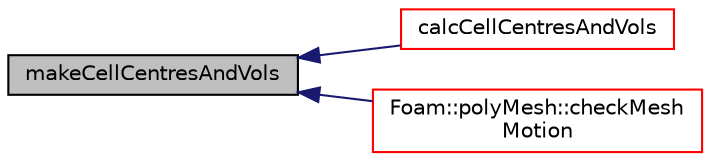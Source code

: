 digraph "makeCellCentresAndVols"
{
  bgcolor="transparent";
  edge [fontname="Helvetica",fontsize="10",labelfontname="Helvetica",labelfontsize="10"];
  node [fontname="Helvetica",fontsize="10",shape=record];
  rankdir="LR";
  Node1 [label="makeCellCentresAndVols",height=0.2,width=0.4,color="black", fillcolor="grey75", style="filled", fontcolor="black"];
  Node1 -> Node2 [dir="back",color="midnightblue",fontsize="10",style="solid",fontname="Helvetica"];
  Node2 [label="calcCellCentresAndVols",height=0.2,width=0.4,color="red",URL="$a01969.html#a89729710e3c8283ad5d8b964f8fa3b72",tooltip="Calculate cell centres and volumes. "];
  Node1 -> Node3 [dir="back",color="midnightblue",fontsize="10",style="solid",fontname="Helvetica"];
  Node3 [label="Foam::polyMesh::checkMesh\lMotion",height=0.2,width=0.4,color="red",URL="$a01917.html#af630d821400dfcdeef6141e4329c88ad",tooltip="Check mesh motion for correctness given motion points. "];
}
